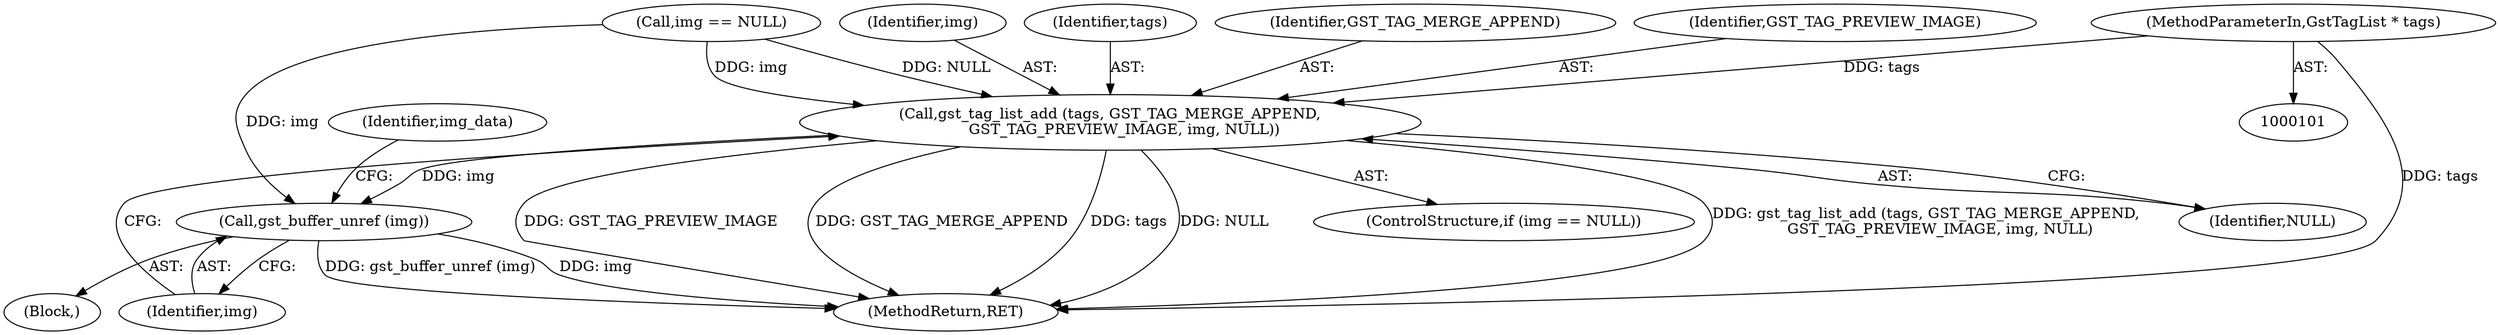 digraph "0_gstreamer_566583e87147f774e7fc4c78b5f7e61d427e40a9@pointer" {
"1000102" [label="(MethodParameterIn,GstTagList * tags)"];
"1000160" [label="(Call,gst_tag_list_add (tags, GST_TAG_MERGE_APPEND,\n      GST_TAG_PREVIEW_IMAGE, img, NULL))"];
"1000166" [label="(Call,gst_buffer_unref (img))"];
"1000166" [label="(Call,gst_buffer_unref (img))"];
"1000169" [label="(Identifier,img_data)"];
"1000165" [label="(Identifier,NULL)"];
"1000196" [label="(MethodReturn,RET)"];
"1000164" [label="(Identifier,img)"];
"1000156" [label="(ControlStructure,if (img == NULL))"];
"1000161" [label="(Identifier,tags)"];
"1000162" [label="(Identifier,GST_TAG_MERGE_APPEND)"];
"1000157" [label="(Call,img == NULL)"];
"1000102" [label="(MethodParameterIn,GstTagList * tags)"];
"1000105" [label="(Block,)"];
"1000163" [label="(Identifier,GST_TAG_PREVIEW_IMAGE)"];
"1000167" [label="(Identifier,img)"];
"1000160" [label="(Call,gst_tag_list_add (tags, GST_TAG_MERGE_APPEND,\n      GST_TAG_PREVIEW_IMAGE, img, NULL))"];
"1000102" -> "1000101"  [label="AST: "];
"1000102" -> "1000196"  [label="DDG: tags"];
"1000102" -> "1000160"  [label="DDG: tags"];
"1000160" -> "1000156"  [label="AST: "];
"1000160" -> "1000165"  [label="CFG: "];
"1000161" -> "1000160"  [label="AST: "];
"1000162" -> "1000160"  [label="AST: "];
"1000163" -> "1000160"  [label="AST: "];
"1000164" -> "1000160"  [label="AST: "];
"1000165" -> "1000160"  [label="AST: "];
"1000167" -> "1000160"  [label="CFG: "];
"1000160" -> "1000196"  [label="DDG: gst_tag_list_add (tags, GST_TAG_MERGE_APPEND,\n      GST_TAG_PREVIEW_IMAGE, img, NULL)"];
"1000160" -> "1000196"  [label="DDG: GST_TAG_PREVIEW_IMAGE"];
"1000160" -> "1000196"  [label="DDG: GST_TAG_MERGE_APPEND"];
"1000160" -> "1000196"  [label="DDG: tags"];
"1000160" -> "1000196"  [label="DDG: NULL"];
"1000157" -> "1000160"  [label="DDG: img"];
"1000157" -> "1000160"  [label="DDG: NULL"];
"1000160" -> "1000166"  [label="DDG: img"];
"1000166" -> "1000105"  [label="AST: "];
"1000166" -> "1000167"  [label="CFG: "];
"1000167" -> "1000166"  [label="AST: "];
"1000169" -> "1000166"  [label="CFG: "];
"1000166" -> "1000196"  [label="DDG: gst_buffer_unref (img)"];
"1000166" -> "1000196"  [label="DDG: img"];
"1000157" -> "1000166"  [label="DDG: img"];
}
